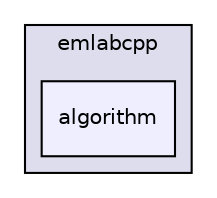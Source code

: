 digraph "include/emlabcpp/algorithm" {
  compound=true
  node [ fontsize="10", fontname="Helvetica"];
  edge [ labelfontsize="10", labelfontname="Helvetica"];
  subgraph clusterdir_e401c60e573c7244dba2167ba35f72d7 {
    graph [ bgcolor="#ddddee", pencolor="black", label="emlabcpp" fontname="Helvetica", fontsize="10", URL="dir_e401c60e573c7244dba2167ba35f72d7.html"]
  dir_cd2498770f46874251cd2a7d2270663c [shape=box, label="algorithm", style="filled", fillcolor="#eeeeff", pencolor="black", URL="dir_cd2498770f46874251cd2a7d2270663c.html"];
  }
}

